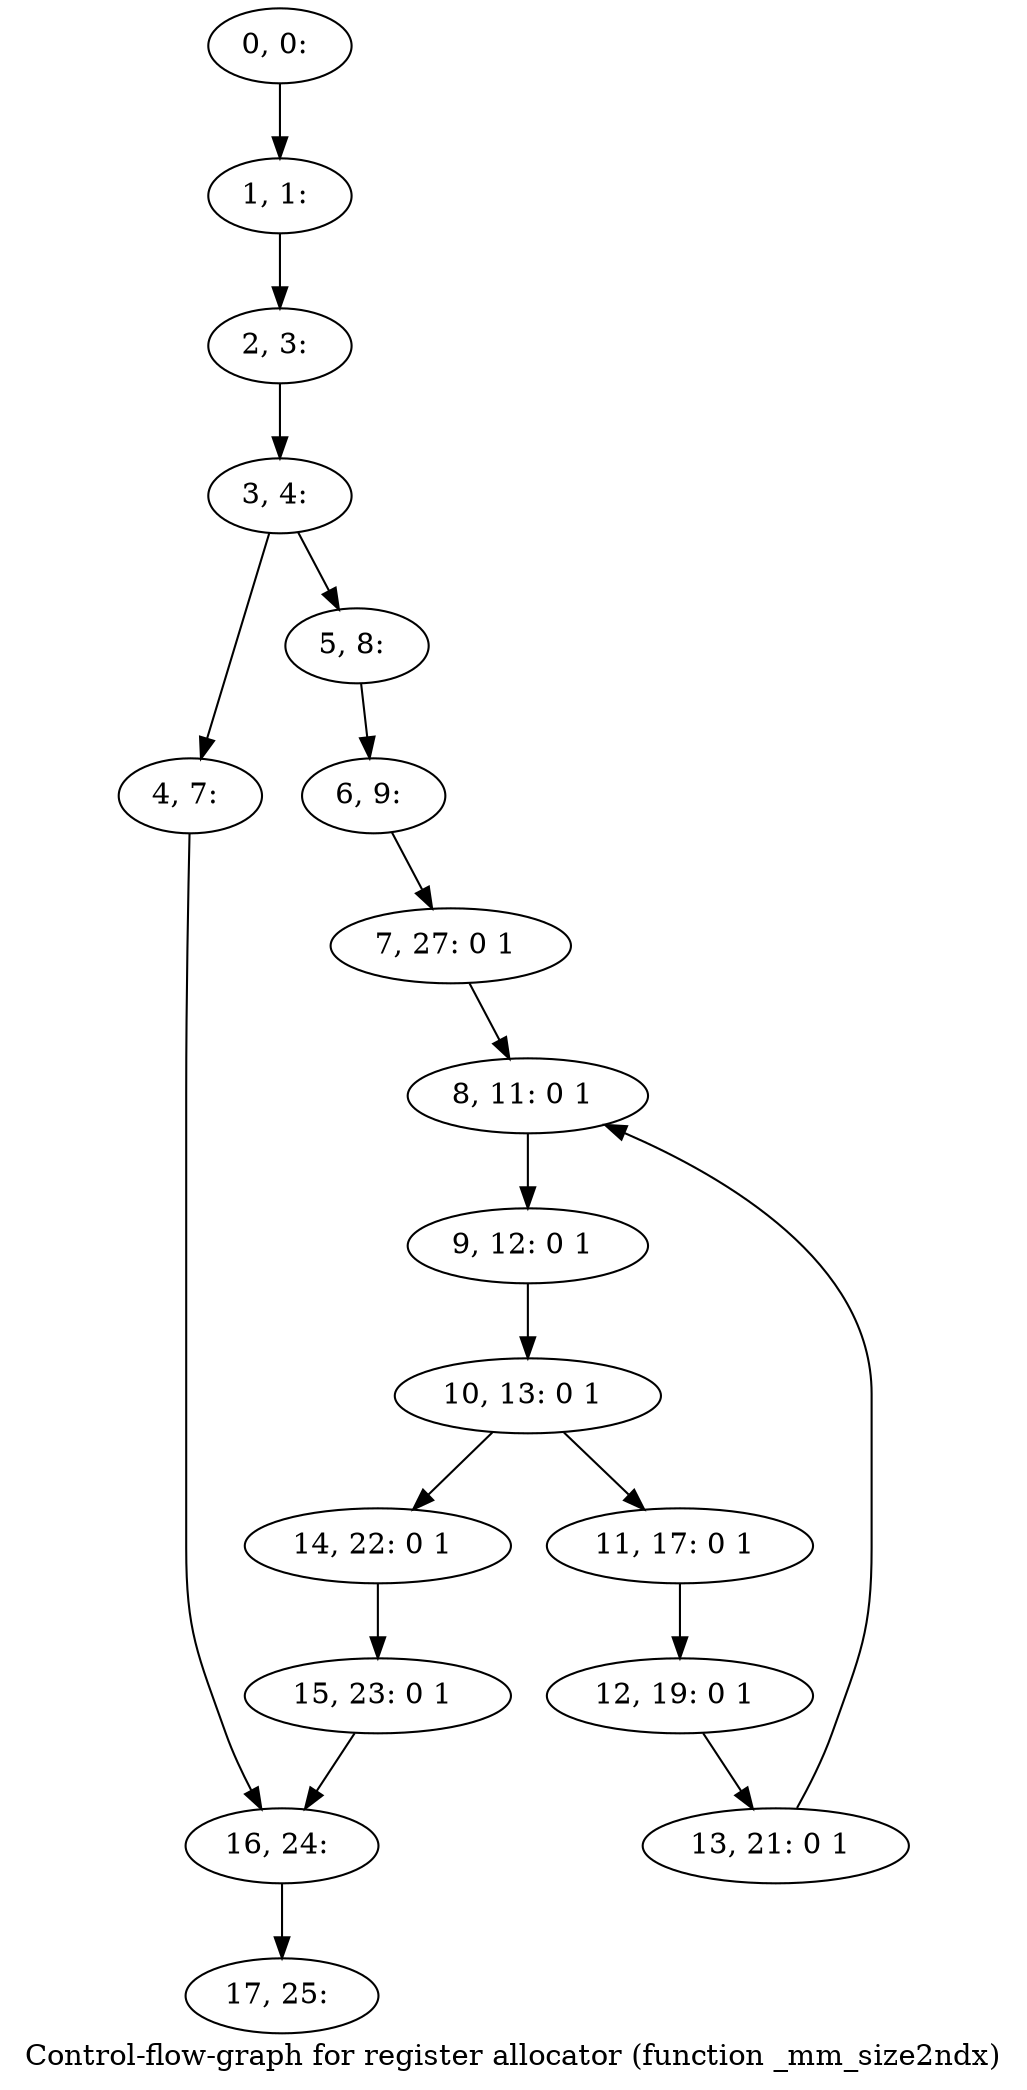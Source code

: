 digraph G {
graph [label="Control-flow-graph for register allocator (function _mm_size2ndx)"]
0[label="0, 0: "];
1[label="1, 1: "];
2[label="2, 3: "];
3[label="3, 4: "];
4[label="4, 7: "];
5[label="5, 8: "];
6[label="6, 9: "];
7[label="7, 27: 0 1 "];
8[label="8, 11: 0 1 "];
9[label="9, 12: 0 1 "];
10[label="10, 13: 0 1 "];
11[label="11, 17: 0 1 "];
12[label="12, 19: 0 1 "];
13[label="13, 21: 0 1 "];
14[label="14, 22: 0 1 "];
15[label="15, 23: 0 1 "];
16[label="16, 24: "];
17[label="17, 25: "];
0->1 ;
1->2 ;
2->3 ;
3->4 ;
3->5 ;
4->16 ;
5->6 ;
6->7 ;
7->8 ;
8->9 ;
9->10 ;
10->11 ;
10->14 ;
11->12 ;
12->13 ;
13->8 ;
14->15 ;
15->16 ;
16->17 ;
}
